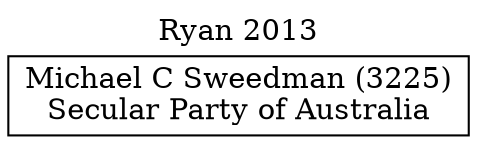 // House preference flow
digraph "Michael C Sweedman (3225)_Ryan_2013" {
	graph [label="Ryan 2013" labelloc=t mclimit=10]
	node [shape=box]
	"Michael C Sweedman (3225)" [label="Michael C Sweedman (3225)
Secular Party of Australia"]
}

